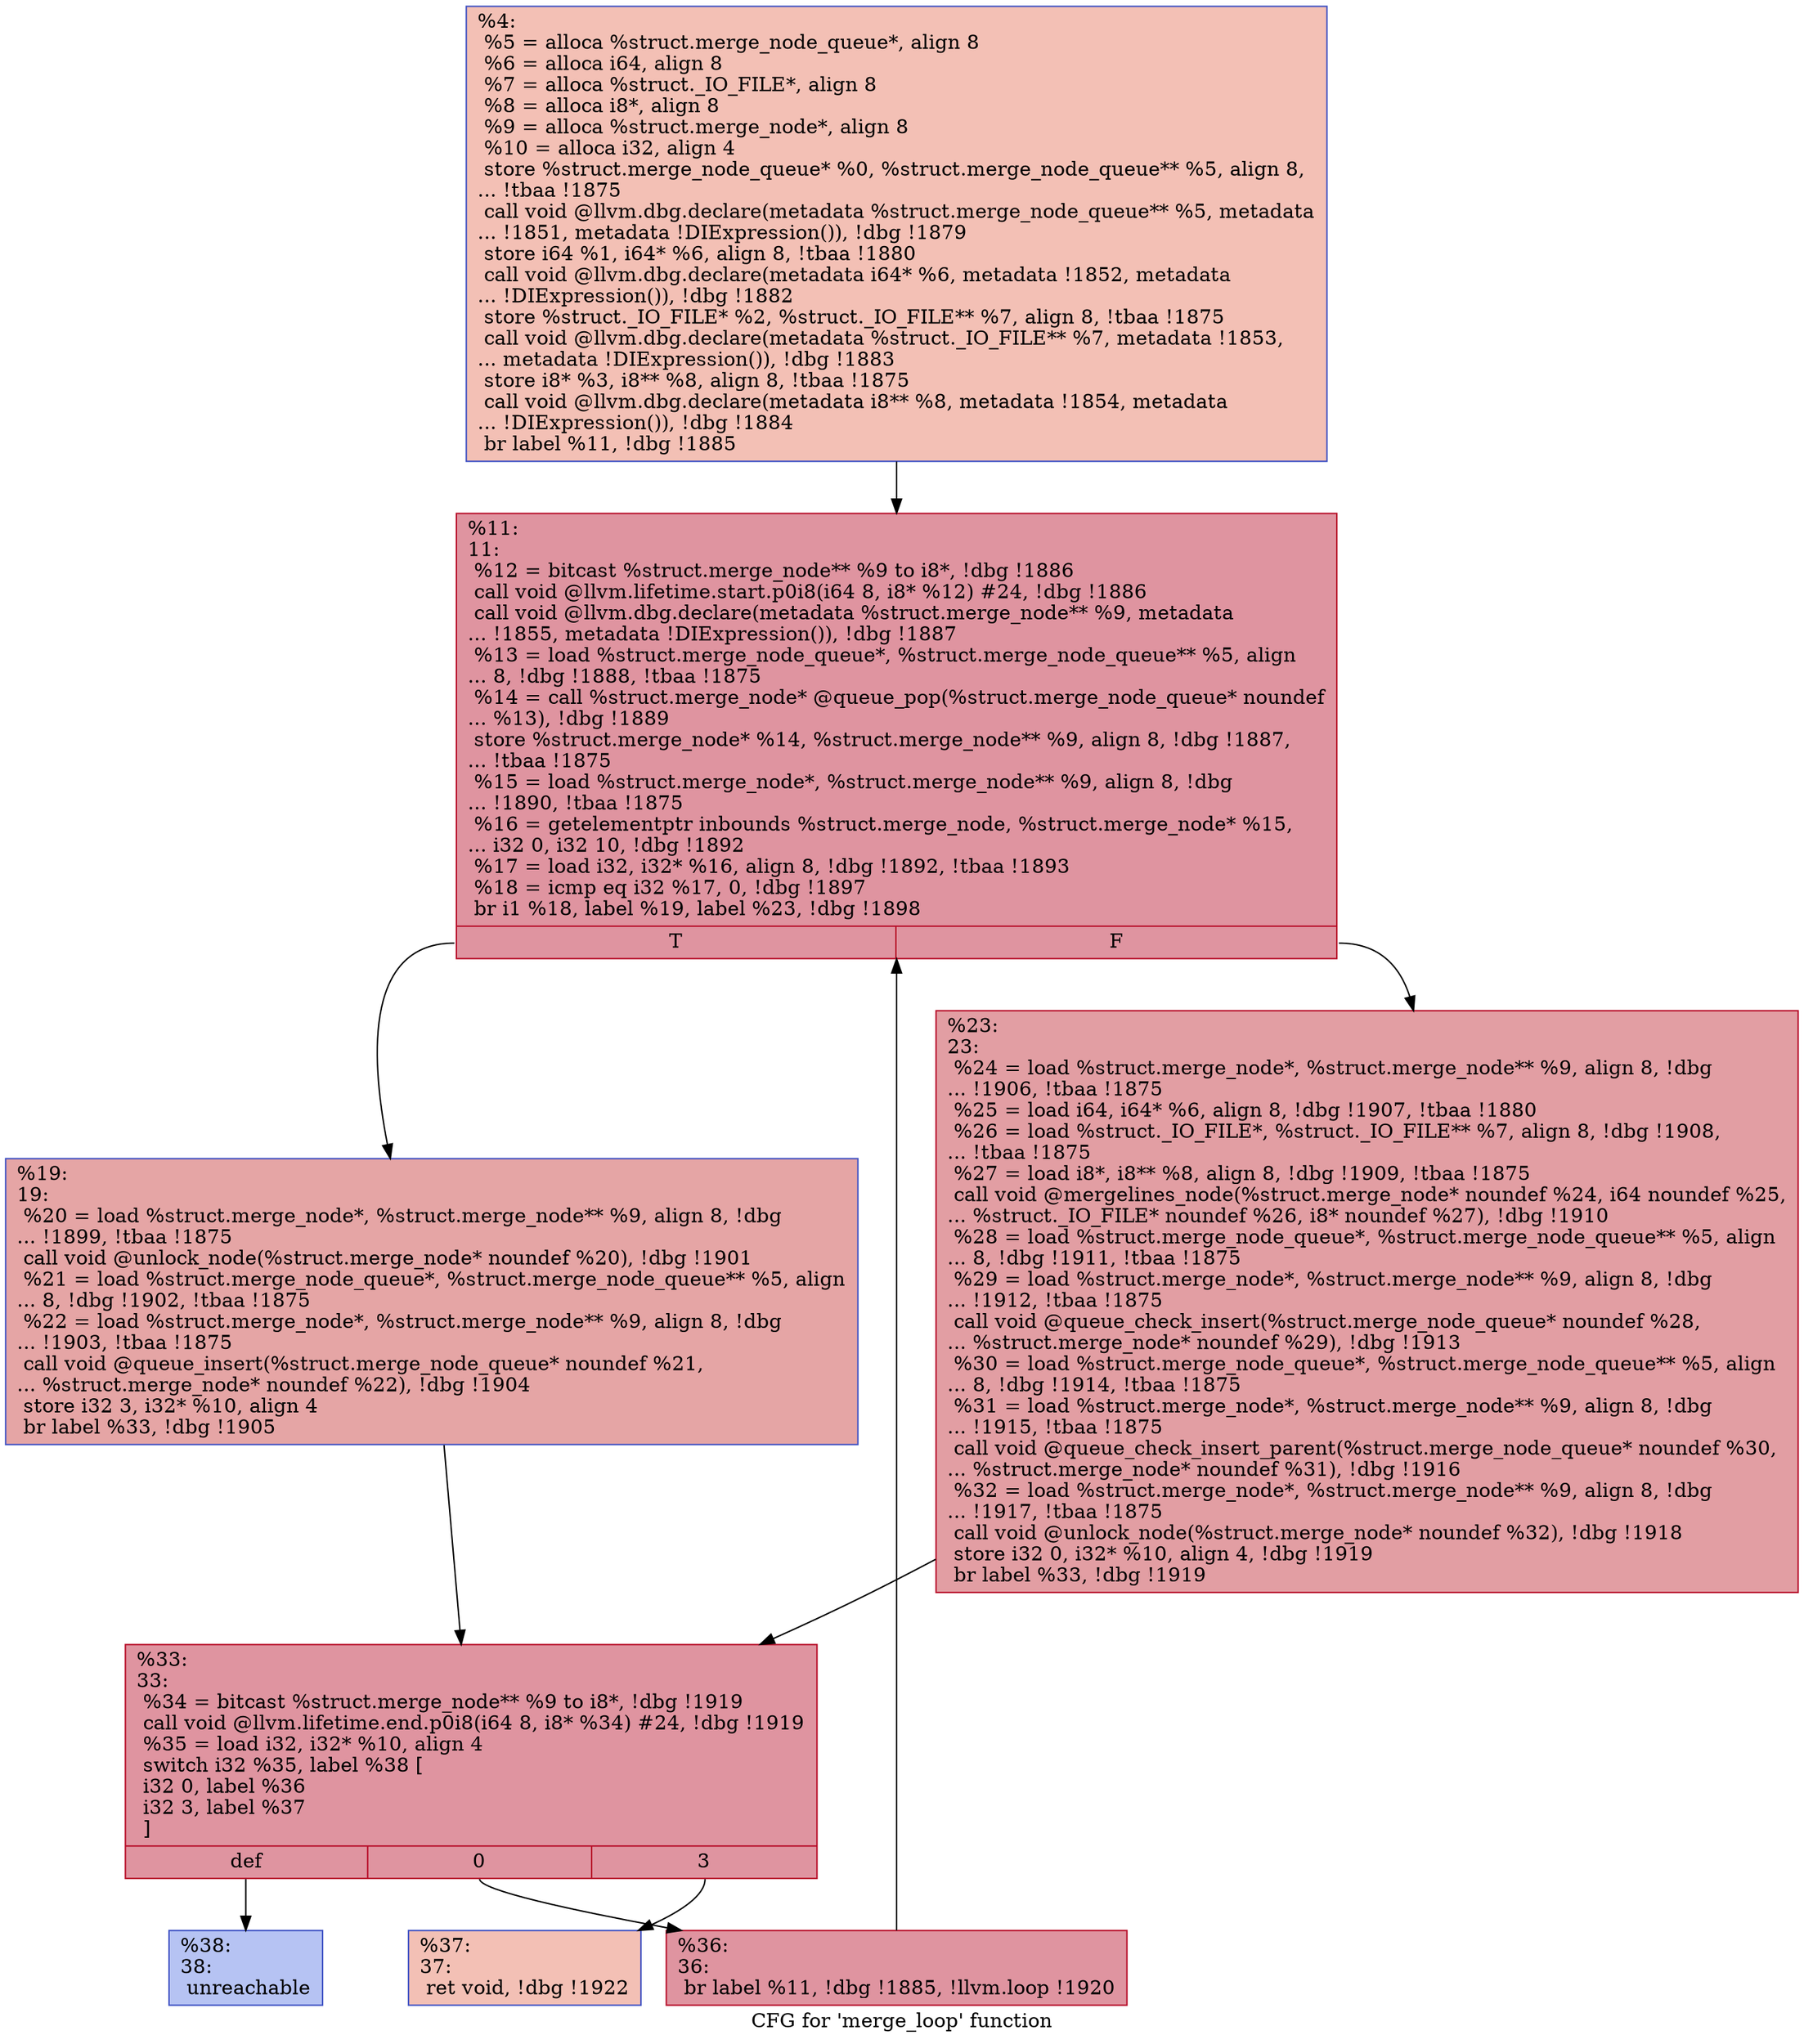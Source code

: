 digraph "CFG for 'merge_loop' function" {
	label="CFG for 'merge_loop' function";

	Node0x24bc3c0 [shape=record,color="#3d50c3ff", style=filled, fillcolor="#e5705870",label="{%4:\l  %5 = alloca %struct.merge_node_queue*, align 8\l  %6 = alloca i64, align 8\l  %7 = alloca %struct._IO_FILE*, align 8\l  %8 = alloca i8*, align 8\l  %9 = alloca %struct.merge_node*, align 8\l  %10 = alloca i32, align 4\l  store %struct.merge_node_queue* %0, %struct.merge_node_queue** %5, align 8,\l... !tbaa !1875\l  call void @llvm.dbg.declare(metadata %struct.merge_node_queue** %5, metadata\l... !1851, metadata !DIExpression()), !dbg !1879\l  store i64 %1, i64* %6, align 8, !tbaa !1880\l  call void @llvm.dbg.declare(metadata i64* %6, metadata !1852, metadata\l... !DIExpression()), !dbg !1882\l  store %struct._IO_FILE* %2, %struct._IO_FILE** %7, align 8, !tbaa !1875\l  call void @llvm.dbg.declare(metadata %struct._IO_FILE** %7, metadata !1853,\l... metadata !DIExpression()), !dbg !1883\l  store i8* %3, i8** %8, align 8, !tbaa !1875\l  call void @llvm.dbg.declare(metadata i8** %8, metadata !1854, metadata\l... !DIExpression()), !dbg !1884\l  br label %11, !dbg !1885\l}"];
	Node0x24bc3c0 -> Node0x24bc410;
	Node0x24bc410 [shape=record,color="#b70d28ff", style=filled, fillcolor="#b70d2870",label="{%11:\l11:                                               \l  %12 = bitcast %struct.merge_node** %9 to i8*, !dbg !1886\l  call void @llvm.lifetime.start.p0i8(i64 8, i8* %12) #24, !dbg !1886\l  call void @llvm.dbg.declare(metadata %struct.merge_node** %9, metadata\l... !1855, metadata !DIExpression()), !dbg !1887\l  %13 = load %struct.merge_node_queue*, %struct.merge_node_queue** %5, align\l... 8, !dbg !1888, !tbaa !1875\l  %14 = call %struct.merge_node* @queue_pop(%struct.merge_node_queue* noundef\l... %13), !dbg !1889\l  store %struct.merge_node* %14, %struct.merge_node** %9, align 8, !dbg !1887,\l... !tbaa !1875\l  %15 = load %struct.merge_node*, %struct.merge_node** %9, align 8, !dbg\l... !1890, !tbaa !1875\l  %16 = getelementptr inbounds %struct.merge_node, %struct.merge_node* %15,\l... i32 0, i32 10, !dbg !1892\l  %17 = load i32, i32* %16, align 8, !dbg !1892, !tbaa !1893\l  %18 = icmp eq i32 %17, 0, !dbg !1897\l  br i1 %18, label %19, label %23, !dbg !1898\l|{<s0>T|<s1>F}}"];
	Node0x24bc410:s0 -> Node0x24bc460;
	Node0x24bc410:s1 -> Node0x24bc4b0;
	Node0x24bc460 [shape=record,color="#3d50c3ff", style=filled, fillcolor="#c5333470",label="{%19:\l19:                                               \l  %20 = load %struct.merge_node*, %struct.merge_node** %9, align 8, !dbg\l... !1899, !tbaa !1875\l  call void @unlock_node(%struct.merge_node* noundef %20), !dbg !1901\l  %21 = load %struct.merge_node_queue*, %struct.merge_node_queue** %5, align\l... 8, !dbg !1902, !tbaa !1875\l  %22 = load %struct.merge_node*, %struct.merge_node** %9, align 8, !dbg\l... !1903, !tbaa !1875\l  call void @queue_insert(%struct.merge_node_queue* noundef %21,\l... %struct.merge_node* noundef %22), !dbg !1904\l  store i32 3, i32* %10, align 4\l  br label %33, !dbg !1905\l}"];
	Node0x24bc460 -> Node0x24bc500;
	Node0x24bc4b0 [shape=record,color="#b70d28ff", style=filled, fillcolor="#be242e70",label="{%23:\l23:                                               \l  %24 = load %struct.merge_node*, %struct.merge_node** %9, align 8, !dbg\l... !1906, !tbaa !1875\l  %25 = load i64, i64* %6, align 8, !dbg !1907, !tbaa !1880\l  %26 = load %struct._IO_FILE*, %struct._IO_FILE** %7, align 8, !dbg !1908,\l... !tbaa !1875\l  %27 = load i8*, i8** %8, align 8, !dbg !1909, !tbaa !1875\l  call void @mergelines_node(%struct.merge_node* noundef %24, i64 noundef %25,\l... %struct._IO_FILE* noundef %26, i8* noundef %27), !dbg !1910\l  %28 = load %struct.merge_node_queue*, %struct.merge_node_queue** %5, align\l... 8, !dbg !1911, !tbaa !1875\l  %29 = load %struct.merge_node*, %struct.merge_node** %9, align 8, !dbg\l... !1912, !tbaa !1875\l  call void @queue_check_insert(%struct.merge_node_queue* noundef %28,\l... %struct.merge_node* noundef %29), !dbg !1913\l  %30 = load %struct.merge_node_queue*, %struct.merge_node_queue** %5, align\l... 8, !dbg !1914, !tbaa !1875\l  %31 = load %struct.merge_node*, %struct.merge_node** %9, align 8, !dbg\l... !1915, !tbaa !1875\l  call void @queue_check_insert_parent(%struct.merge_node_queue* noundef %30,\l... %struct.merge_node* noundef %31), !dbg !1916\l  %32 = load %struct.merge_node*, %struct.merge_node** %9, align 8, !dbg\l... !1917, !tbaa !1875\l  call void @unlock_node(%struct.merge_node* noundef %32), !dbg !1918\l  store i32 0, i32* %10, align 4, !dbg !1919\l  br label %33, !dbg !1919\l}"];
	Node0x24bc4b0 -> Node0x24bc500;
	Node0x24bc500 [shape=record,color="#b70d28ff", style=filled, fillcolor="#b70d2870",label="{%33:\l33:                                               \l  %34 = bitcast %struct.merge_node** %9 to i8*, !dbg !1919\l  call void @llvm.lifetime.end.p0i8(i64 8, i8* %34) #24, !dbg !1919\l  %35 = load i32, i32* %10, align 4\l  switch i32 %35, label %38 [\l    i32 0, label %36\l    i32 3, label %37\l  ]\l|{<s0>def|<s1>0|<s2>3}}"];
	Node0x24bc500:s0 -> Node0x24bc5f0;
	Node0x24bc500:s1 -> Node0x24bc550;
	Node0x24bc500:s2 -> Node0x24bc5a0;
	Node0x24bc550 [shape=record,color="#b70d28ff", style=filled, fillcolor="#b70d2870",label="{%36:\l36:                                               \l  br label %11, !dbg !1885, !llvm.loop !1920\l}"];
	Node0x24bc550 -> Node0x24bc410;
	Node0x24bc5a0 [shape=record,color="#3d50c3ff", style=filled, fillcolor="#e5705870",label="{%37:\l37:                                               \l  ret void, !dbg !1922\l}"];
	Node0x24bc5f0 [shape=record,color="#3d50c3ff", style=filled, fillcolor="#5977e370",label="{%38:\l38:                                               \l  unreachable\l}"];
}
